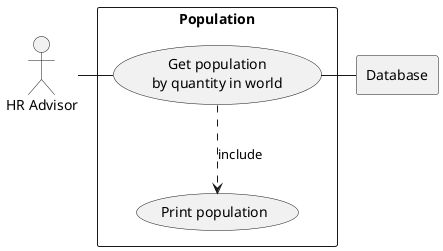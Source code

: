@startuml

actor HR as "HR Advisor"

rectangle Database

rectangle "Population" {
    usecase UC4 as "Get population
    by quantity in world"

    usecase UCa as "Print population"

    HR - UC4
    UC4 ..> UCa : include
    UC4 - Database
}

@enduml